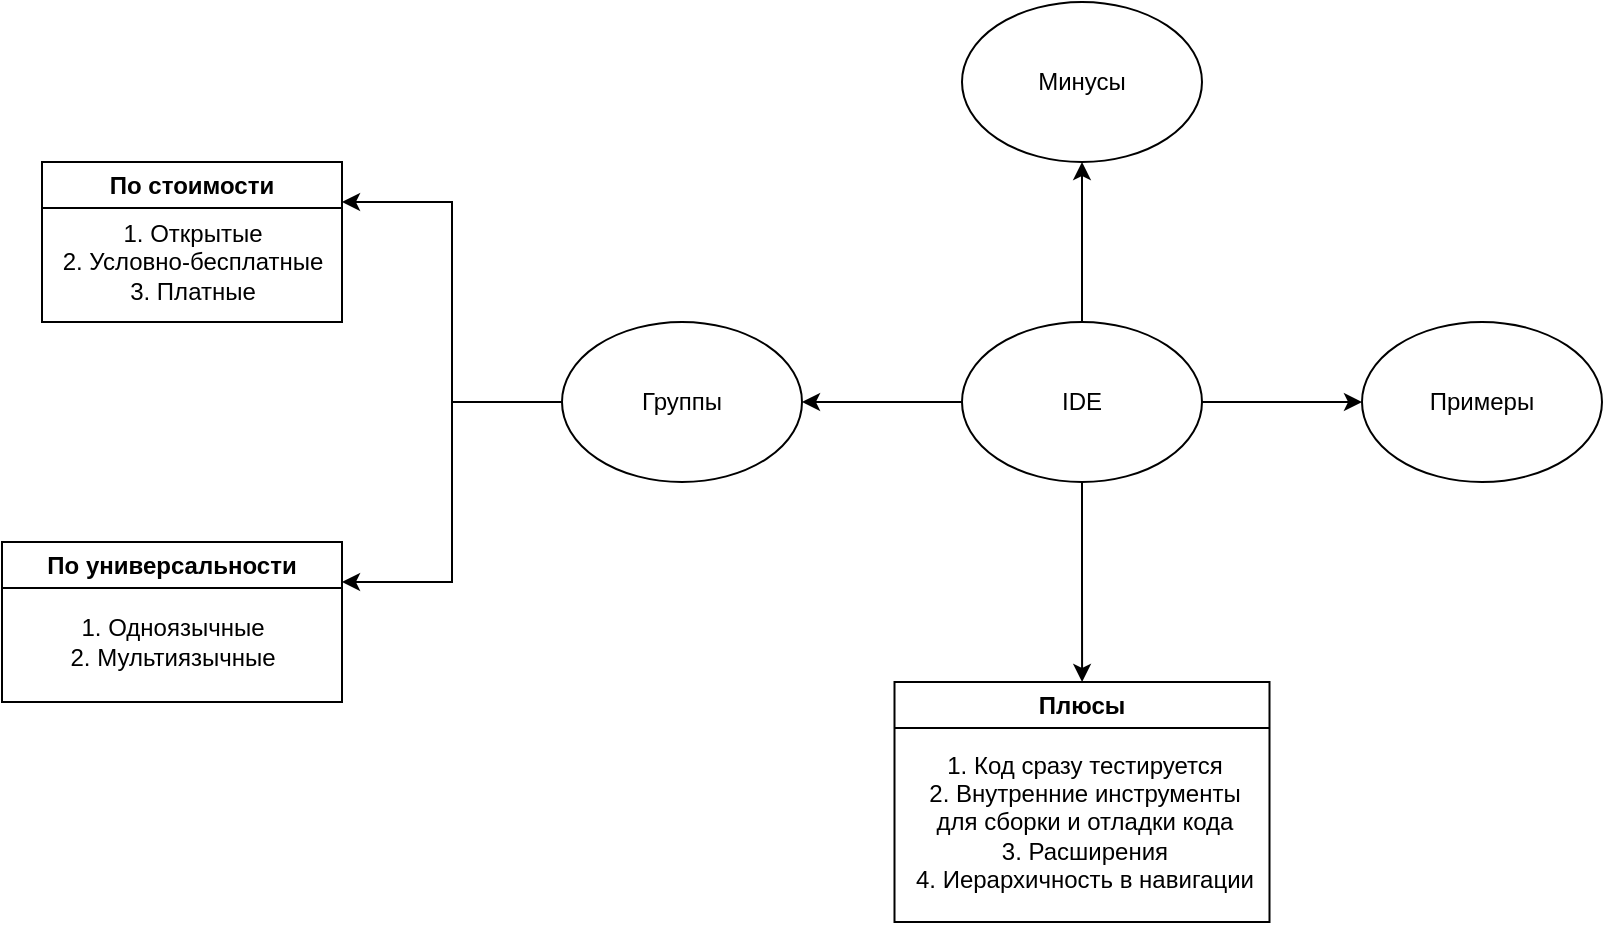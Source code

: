 <mxfile version="23.1.3" type="github">
  <diagram name="Страница — 1" id="RcZKACBbixhmg06L8d6q">
    <mxGraphModel dx="2117" dy="530" grid="1" gridSize="10" guides="1" tooltips="1" connect="1" arrows="1" fold="1" page="1" pageScale="1" pageWidth="827" pageHeight="1169" math="0" shadow="0">
      <root>
        <mxCell id="0" />
        <mxCell id="1" parent="0" />
        <mxCell id="2GPVaxC902oYt-1WWZ7S-3" value="" style="edgeStyle=orthogonalEdgeStyle;rounded=0;orthogonalLoop=1;jettySize=auto;html=1;" edge="1" parent="1" source="2GPVaxC902oYt-1WWZ7S-1" target="2GPVaxC902oYt-1WWZ7S-2">
          <mxGeometry relative="1" as="geometry" />
        </mxCell>
        <mxCell id="2GPVaxC902oYt-1WWZ7S-5" value="" style="edgeStyle=orthogonalEdgeStyle;rounded=0;orthogonalLoop=1;jettySize=auto;html=1;" edge="1" parent="1" source="2GPVaxC902oYt-1WWZ7S-1" target="2GPVaxC902oYt-1WWZ7S-4">
          <mxGeometry relative="1" as="geometry" />
        </mxCell>
        <mxCell id="2GPVaxC902oYt-1WWZ7S-12" value="" style="edgeStyle=orthogonalEdgeStyle;rounded=0;orthogonalLoop=1;jettySize=auto;html=1;" edge="1" parent="1" source="2GPVaxC902oYt-1WWZ7S-1" target="2GPVaxC902oYt-1WWZ7S-11">
          <mxGeometry relative="1" as="geometry" />
        </mxCell>
        <mxCell id="2GPVaxC902oYt-1WWZ7S-1" value="IDE" style="ellipse;whiteSpace=wrap;html=1;" vertex="1" parent="1">
          <mxGeometry x="390" y="250" width="120" height="80" as="geometry" />
        </mxCell>
        <mxCell id="2GPVaxC902oYt-1WWZ7S-7" style="edgeStyle=orthogonalEdgeStyle;rounded=0;orthogonalLoop=1;jettySize=auto;html=1;entryX=1;entryY=0.25;entryDx=0;entryDy=0;" edge="1" parent="1" source="2GPVaxC902oYt-1WWZ7S-2" target="2GPVaxC902oYt-1WWZ7S-13">
          <mxGeometry relative="1" as="geometry">
            <mxPoint x="110" y="290" as="targetPoint" />
          </mxGeometry>
        </mxCell>
        <mxCell id="2GPVaxC902oYt-1WWZ7S-23" style="edgeStyle=orthogonalEdgeStyle;rounded=0;orthogonalLoop=1;jettySize=auto;html=1;entryX=1;entryY=0.25;entryDx=0;entryDy=0;" edge="1" parent="1" source="2GPVaxC902oYt-1WWZ7S-2" target="2GPVaxC902oYt-1WWZ7S-17">
          <mxGeometry relative="1" as="geometry" />
        </mxCell>
        <mxCell id="2GPVaxC902oYt-1WWZ7S-2" value="Группы" style="ellipse;whiteSpace=wrap;html=1;" vertex="1" parent="1">
          <mxGeometry x="190" y="250" width="120" height="80" as="geometry" />
        </mxCell>
        <mxCell id="2GPVaxC902oYt-1WWZ7S-4" value="Примеры" style="ellipse;whiteSpace=wrap;html=1;" vertex="1" parent="1">
          <mxGeometry x="590" y="250" width="120" height="80" as="geometry" />
        </mxCell>
        <mxCell id="2GPVaxC902oYt-1WWZ7S-11" value="Минусы" style="ellipse;whiteSpace=wrap;html=1;" vertex="1" parent="1">
          <mxGeometry x="390" y="90" width="120" height="80" as="geometry" />
        </mxCell>
        <mxCell id="2GPVaxC902oYt-1WWZ7S-13" value="По стоимости" style="swimlane;whiteSpace=wrap;html=1;" vertex="1" parent="1">
          <mxGeometry x="-70" y="170" width="150" height="80" as="geometry" />
        </mxCell>
        <mxCell id="2GPVaxC902oYt-1WWZ7S-14" value="1. Открытые&lt;br&gt;2. Условно-бесплатные&lt;br&gt;3. Платные" style="text;html=1;align=center;verticalAlign=middle;resizable=0;points=[];autosize=1;strokeColor=none;fillColor=none;" vertex="1" parent="2GPVaxC902oYt-1WWZ7S-13">
          <mxGeometry y="20" width="150" height="60" as="geometry" />
        </mxCell>
        <mxCell id="2GPVaxC902oYt-1WWZ7S-17" value="По универсальности" style="swimlane;whiteSpace=wrap;html=1;" vertex="1" parent="1">
          <mxGeometry x="-90" y="360" width="170" height="80" as="geometry" />
        </mxCell>
        <mxCell id="2GPVaxC902oYt-1WWZ7S-18" value="1. Одноязычные&lt;br&gt;2. Мультиязычные" style="text;html=1;align=center;verticalAlign=middle;resizable=0;points=[];autosize=1;strokeColor=none;fillColor=none;" vertex="1" parent="2GPVaxC902oYt-1WWZ7S-17">
          <mxGeometry x="20" y="30" width="130" height="40" as="geometry" />
        </mxCell>
        <mxCell id="2GPVaxC902oYt-1WWZ7S-26" value="" style="edgeStyle=orthogonalEdgeStyle;rounded=0;orthogonalLoop=1;jettySize=auto;html=1;" edge="1" parent="1" source="2GPVaxC902oYt-1WWZ7S-1" target="2GPVaxC902oYt-1WWZ7S-24">
          <mxGeometry relative="1" as="geometry">
            <mxPoint x="450" y="330" as="sourcePoint" />
            <mxPoint x="450" y="410" as="targetPoint" />
          </mxGeometry>
        </mxCell>
        <mxCell id="2GPVaxC902oYt-1WWZ7S-24" value="Плюсы" style="swimlane;whiteSpace=wrap;html=1;" vertex="1" parent="1">
          <mxGeometry x="356.25" y="430" width="187.5" height="120" as="geometry" />
        </mxCell>
        <mxCell id="2GPVaxC902oYt-1WWZ7S-25" value="1. Код сразу тестируется&lt;br&gt;2. Внутренние инструменты&lt;br&gt;для сборки и отладки кода&lt;br&gt;3. Расширения&lt;br&gt;&lt;div style=&quot;&quot;&gt;&lt;span style=&quot;background-color: initial;&quot;&gt;4. Иерархичность в навигации&lt;/span&gt;&lt;/div&gt;" style="text;html=1;align=center;verticalAlign=middle;resizable=0;points=[];autosize=1;strokeColor=none;fillColor=none;" vertex="1" parent="2GPVaxC902oYt-1WWZ7S-24">
          <mxGeometry y="25" width="190" height="90" as="geometry" />
        </mxCell>
      </root>
    </mxGraphModel>
  </diagram>
</mxfile>
